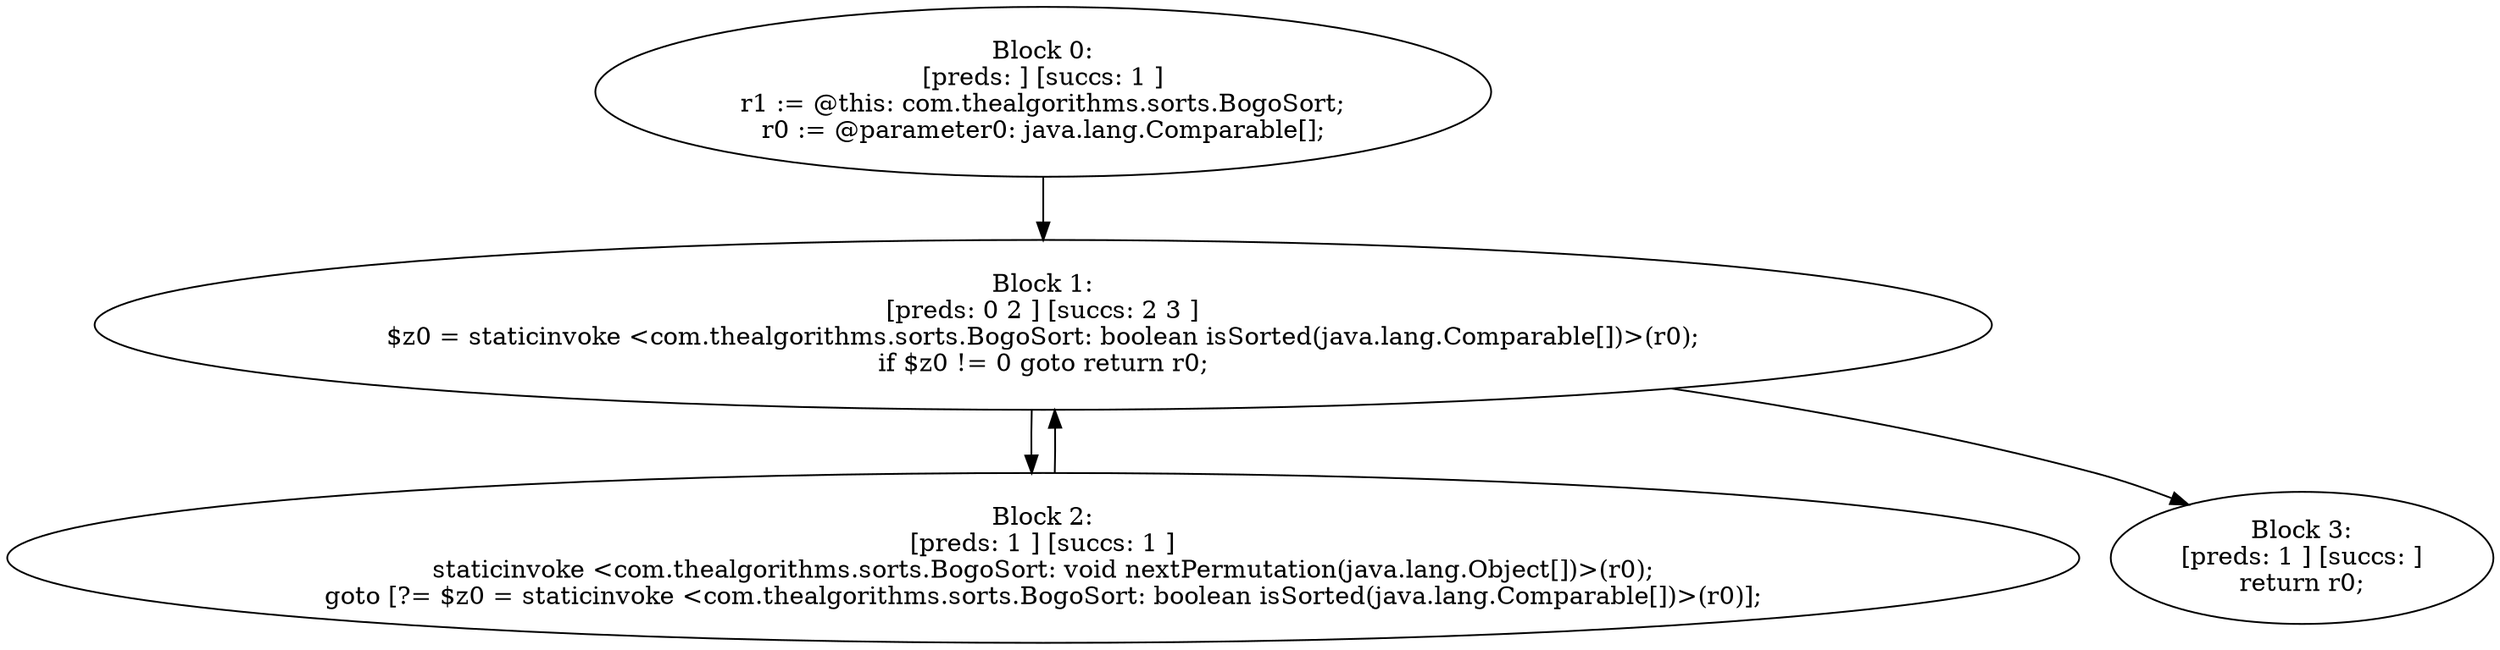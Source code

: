 digraph "unitGraph" {
    "Block 0:
[preds: ] [succs: 1 ]
r1 := @this: com.thealgorithms.sorts.BogoSort;
r0 := @parameter0: java.lang.Comparable[];
"
    "Block 1:
[preds: 0 2 ] [succs: 2 3 ]
$z0 = staticinvoke <com.thealgorithms.sorts.BogoSort: boolean isSorted(java.lang.Comparable[])>(r0);
if $z0 != 0 goto return r0;
"
    "Block 2:
[preds: 1 ] [succs: 1 ]
staticinvoke <com.thealgorithms.sorts.BogoSort: void nextPermutation(java.lang.Object[])>(r0);
goto [?= $z0 = staticinvoke <com.thealgorithms.sorts.BogoSort: boolean isSorted(java.lang.Comparable[])>(r0)];
"
    "Block 3:
[preds: 1 ] [succs: ]
return r0;
"
    "Block 0:
[preds: ] [succs: 1 ]
r1 := @this: com.thealgorithms.sorts.BogoSort;
r0 := @parameter0: java.lang.Comparable[];
"->"Block 1:
[preds: 0 2 ] [succs: 2 3 ]
$z0 = staticinvoke <com.thealgorithms.sorts.BogoSort: boolean isSorted(java.lang.Comparable[])>(r0);
if $z0 != 0 goto return r0;
";
    "Block 1:
[preds: 0 2 ] [succs: 2 3 ]
$z0 = staticinvoke <com.thealgorithms.sorts.BogoSort: boolean isSorted(java.lang.Comparable[])>(r0);
if $z0 != 0 goto return r0;
"->"Block 2:
[preds: 1 ] [succs: 1 ]
staticinvoke <com.thealgorithms.sorts.BogoSort: void nextPermutation(java.lang.Object[])>(r0);
goto [?= $z0 = staticinvoke <com.thealgorithms.sorts.BogoSort: boolean isSorted(java.lang.Comparable[])>(r0)];
";
    "Block 1:
[preds: 0 2 ] [succs: 2 3 ]
$z0 = staticinvoke <com.thealgorithms.sorts.BogoSort: boolean isSorted(java.lang.Comparable[])>(r0);
if $z0 != 0 goto return r0;
"->"Block 3:
[preds: 1 ] [succs: ]
return r0;
";
    "Block 2:
[preds: 1 ] [succs: 1 ]
staticinvoke <com.thealgorithms.sorts.BogoSort: void nextPermutation(java.lang.Object[])>(r0);
goto [?= $z0 = staticinvoke <com.thealgorithms.sorts.BogoSort: boolean isSorted(java.lang.Comparable[])>(r0)];
"->"Block 1:
[preds: 0 2 ] [succs: 2 3 ]
$z0 = staticinvoke <com.thealgorithms.sorts.BogoSort: boolean isSorted(java.lang.Comparable[])>(r0);
if $z0 != 0 goto return r0;
";
}
